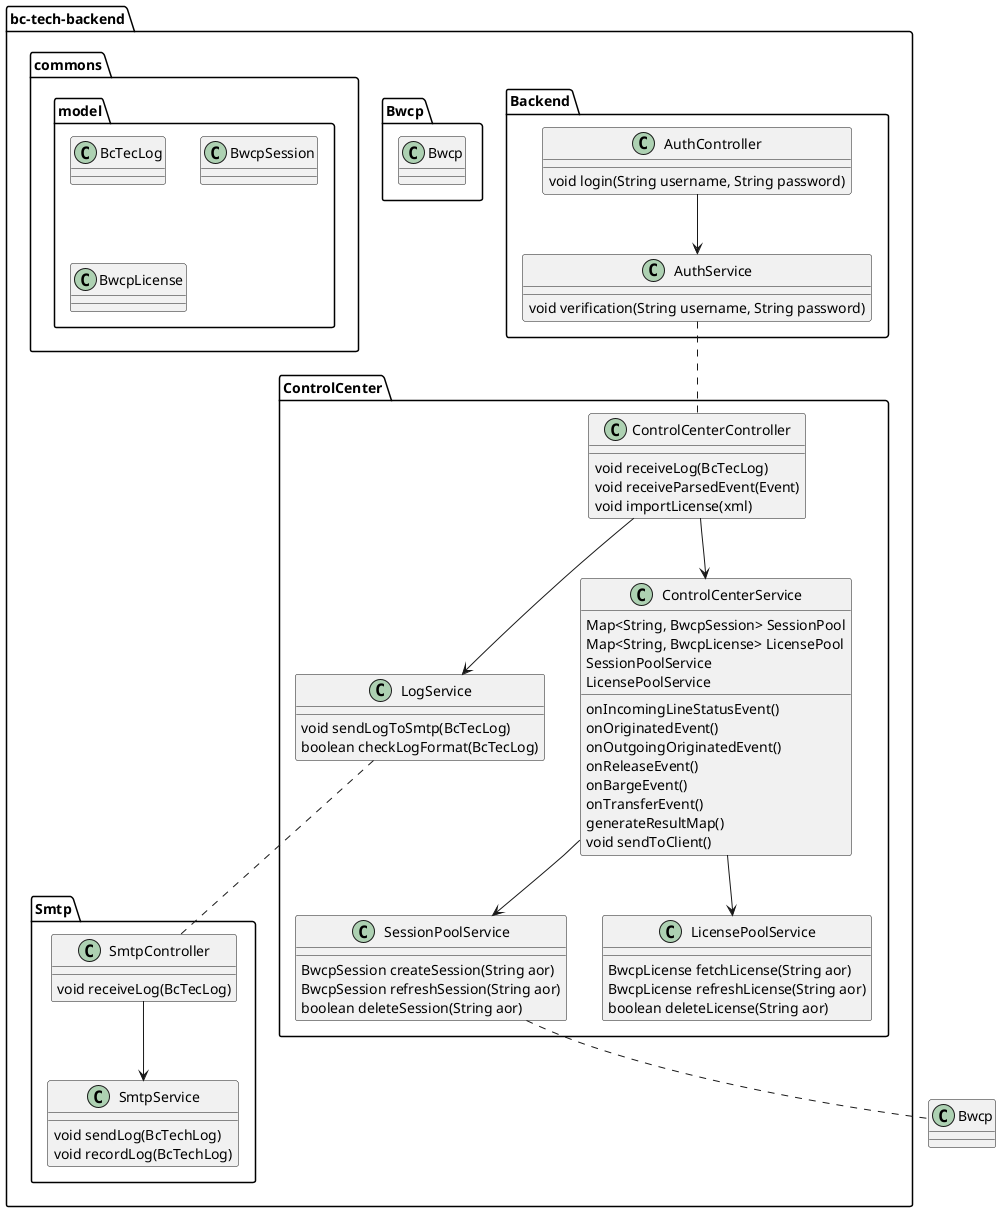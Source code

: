 @startuml

package bc-tech-backend{
  package ControlCenter{
    class ControlCenterController{
      void receiveLog(BcTecLog)
      void receiveParsedEvent(Event)
      void importLicense(xml)
    }

    class ControlCenterService{
      Map<String, BwcpSession> SessionPool
      Map<String, BwcpLicense> LicensePool
      SessionPoolService
      LicensePoolService

      onIncomingLineStatusEvent()
      onOriginatedEvent()
      onOutgoingOriginatedEvent()
      onReleaseEvent()
      onBargeEvent()
      onTransferEvent()
      generateResultMap()
      void sendToClient()
    }

    class SessionPoolService{
      BwcpSession createSession(String aor)
      BwcpSession refreshSession(String aor)
      boolean deleteSession(String aor)
    }

    class LicensePoolService{
      BwcpLicense fetchLicense(String aor)
      BwcpLicense refreshLicense(String aor)
      boolean deleteLicense(String aor)
    }

    class LogService{
      void sendLogToSmtp(BcTecLog)
      boolean checkLogFormat(BcTecLog)
    }
  }

  package Smtp{
    class SmtpController{
      void receiveLog(BcTecLog)
    }

    class SmtpService{
      void sendLog(BcTechLog)
      void recordLog(BcTechLog)
    }
  }

  package Backend{
    class AuthController{
      void login(String username, String password)
    }
    class AuthService{
      void verification(String username, String password)
    }
  }

  package Bwcp{
    class Bwcp{

    }
  }

  package commons{
    package model{
      class BcTecLog{

      }
      class BwcpSession{

      }
      class BwcpLicense{

      }
    }
  }
}

ControlCenterController --> ControlCenterService
ControlCenterService --> SessionPoolService
ControlCenterService --> LicensePoolService
ControlCenterController --> LogService
SmtpController --> SmtpService
AuthController --> AuthService

LogService .. SmtpController
AuthService .. ControlCenterController
SessionPoolService .. Bwcp

@enduml